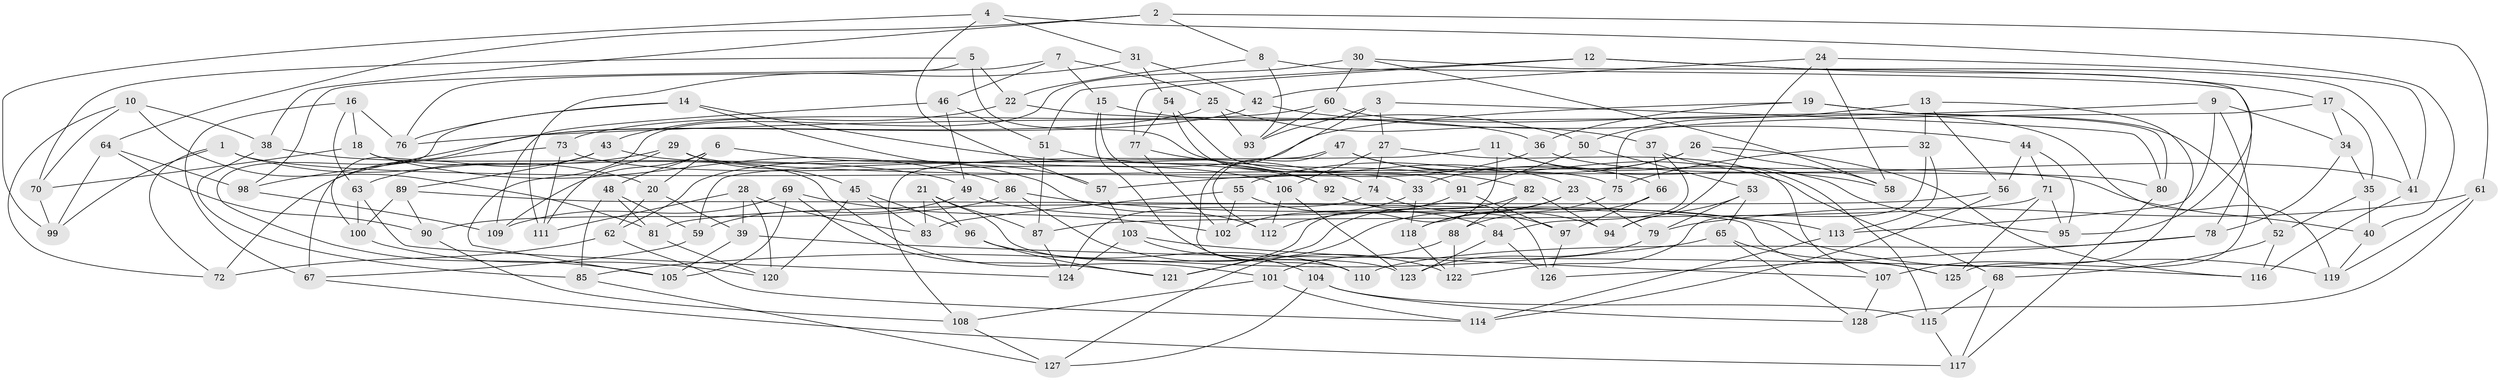 // coarse degree distribution, {6: 0.046875, 3: 0.125, 4: 0.515625, 9: 0.03125, 7: 0.03125, 8: 0.0625, 5: 0.140625, 12: 0.03125, 11: 0.015625}
// Generated by graph-tools (version 1.1) at 2025/01/03/04/25 22:01:38]
// undirected, 128 vertices, 256 edges
graph export_dot {
graph [start="1"]
  node [color=gray90,style=filled];
  1;
  2;
  3;
  4;
  5;
  6;
  7;
  8;
  9;
  10;
  11;
  12;
  13;
  14;
  15;
  16;
  17;
  18;
  19;
  20;
  21;
  22;
  23;
  24;
  25;
  26;
  27;
  28;
  29;
  30;
  31;
  32;
  33;
  34;
  35;
  36;
  37;
  38;
  39;
  40;
  41;
  42;
  43;
  44;
  45;
  46;
  47;
  48;
  49;
  50;
  51;
  52;
  53;
  54;
  55;
  56;
  57;
  58;
  59;
  60;
  61;
  62;
  63;
  64;
  65;
  66;
  67;
  68;
  69;
  70;
  71;
  72;
  73;
  74;
  75;
  76;
  77;
  78;
  79;
  80;
  81;
  82;
  83;
  84;
  85;
  86;
  87;
  88;
  89;
  90;
  91;
  92;
  93;
  94;
  95;
  96;
  97;
  98;
  99;
  100;
  101;
  102;
  103;
  104;
  105;
  106;
  107;
  108;
  109;
  110;
  111;
  112;
  113;
  114;
  115;
  116;
  117;
  118;
  119;
  120;
  121;
  122;
  123;
  124;
  125;
  126;
  127;
  128;
  1 -- 40;
  1 -- 99;
  1 -- 72;
  1 -- 20;
  2 -- 64;
  2 -- 8;
  2 -- 38;
  2 -- 61;
  3 -- 80;
  3 -- 93;
  3 -- 27;
  3 -- 110;
  4 -- 57;
  4 -- 31;
  4 -- 40;
  4 -- 99;
  5 -- 70;
  5 -- 23;
  5 -- 22;
  5 -- 76;
  6 -- 112;
  6 -- 48;
  6 -- 109;
  6 -- 20;
  7 -- 46;
  7 -- 25;
  7 -- 15;
  7 -- 98;
  8 -- 93;
  8 -- 78;
  8 -- 22;
  9 -- 34;
  9 -- 113;
  9 -- 125;
  9 -- 76;
  10 -- 81;
  10 -- 72;
  10 -- 70;
  10 -- 38;
  11 -- 121;
  11 -- 59;
  11 -- 58;
  11 -- 95;
  12 -- 51;
  12 -- 41;
  12 -- 17;
  12 -- 77;
  13 -- 107;
  13 -- 32;
  13 -- 50;
  13 -- 56;
  14 -- 76;
  14 -- 105;
  14 -- 57;
  14 -- 74;
  15 -- 33;
  15 -- 50;
  15 -- 110;
  16 -- 18;
  16 -- 76;
  16 -- 67;
  16 -- 63;
  17 -- 34;
  17 -- 75;
  17 -- 35;
  18 -- 86;
  18 -- 101;
  18 -- 70;
  19 -- 52;
  19 -- 80;
  19 -- 36;
  19 -- 62;
  20 -- 62;
  20 -- 39;
  21 -- 123;
  21 -- 87;
  21 -- 83;
  21 -- 96;
  22 -- 36;
  22 -- 43;
  23 -- 79;
  23 -- 127;
  23 -- 118;
  24 -- 41;
  24 -- 58;
  24 -- 42;
  24 -- 94;
  25 -- 37;
  25 -- 93;
  25 -- 100;
  26 -- 33;
  26 -- 58;
  26 -- 55;
  26 -- 116;
  27 -- 107;
  27 -- 106;
  27 -- 74;
  28 -- 39;
  28 -- 120;
  28 -- 111;
  28 -- 83;
  29 -- 80;
  29 -- 111;
  29 -- 63;
  29 -- 45;
  30 -- 58;
  30 -- 105;
  30 -- 95;
  30 -- 60;
  31 -- 42;
  31 -- 54;
  31 -- 111;
  32 -- 122;
  32 -- 113;
  32 -- 75;
  33 -- 102;
  33 -- 118;
  34 -- 78;
  34 -- 35;
  35 -- 52;
  35 -- 40;
  36 -- 57;
  36 -- 41;
  37 -- 115;
  37 -- 84;
  37 -- 66;
  38 -- 85;
  38 -- 49;
  39 -- 116;
  39 -- 105;
  40 -- 119;
  41 -- 116;
  42 -- 67;
  42 -- 44;
  43 -- 72;
  43 -- 89;
  43 -- 92;
  44 -- 95;
  44 -- 56;
  44 -- 71;
  45 -- 96;
  45 -- 120;
  45 -- 83;
  46 -- 51;
  46 -- 109;
  46 -- 49;
  47 -- 112;
  47 -- 68;
  47 -- 108;
  47 -- 66;
  48 -- 81;
  48 -- 85;
  48 -- 59;
  49 -- 119;
  49 -- 59;
  50 -- 91;
  50 -- 53;
  51 -- 87;
  51 -- 92;
  52 -- 116;
  52 -- 68;
  53 -- 65;
  53 -- 94;
  53 -- 79;
  54 -- 75;
  54 -- 91;
  54 -- 77;
  55 -- 83;
  55 -- 102;
  55 -- 84;
  56 -- 81;
  56 -- 114;
  57 -- 103;
  59 -- 67;
  60 -- 73;
  60 -- 93;
  60 -- 119;
  61 -- 128;
  61 -- 119;
  61 -- 79;
  62 -- 72;
  62 -- 114;
  63 -- 100;
  63 -- 124;
  64 -- 98;
  64 -- 90;
  64 -- 99;
  65 -- 85;
  65 -- 125;
  65 -- 128;
  66 -- 88;
  66 -- 97;
  67 -- 117;
  68 -- 115;
  68 -- 117;
  69 -- 121;
  69 -- 102;
  69 -- 109;
  69 -- 105;
  70 -- 99;
  71 -- 95;
  71 -- 87;
  71 -- 125;
  73 -- 106;
  73 -- 111;
  73 -- 98;
  74 -- 124;
  74 -- 94;
  75 -- 118;
  77 -- 102;
  77 -- 82;
  78 -- 110;
  78 -- 126;
  79 -- 123;
  80 -- 117;
  81 -- 120;
  82 -- 121;
  82 -- 88;
  82 -- 94;
  84 -- 126;
  84 -- 123;
  85 -- 127;
  86 -- 122;
  86 -- 113;
  86 -- 90;
  87 -- 124;
  88 -- 101;
  88 -- 122;
  89 -- 125;
  89 -- 100;
  89 -- 90;
  90 -- 108;
  91 -- 97;
  91 -- 112;
  92 -- 97;
  92 -- 126;
  96 -- 110;
  96 -- 121;
  97 -- 126;
  98 -- 109;
  100 -- 120;
  101 -- 108;
  101 -- 114;
  103 -- 107;
  103 -- 124;
  103 -- 104;
  104 -- 115;
  104 -- 127;
  104 -- 128;
  106 -- 112;
  106 -- 123;
  107 -- 128;
  108 -- 127;
  113 -- 114;
  115 -- 117;
  118 -- 122;
}
